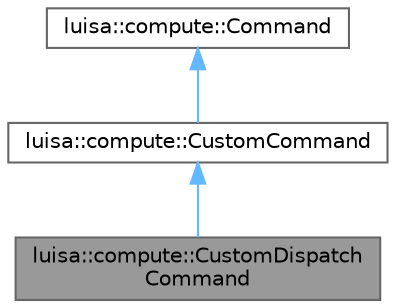 digraph "luisa::compute::CustomDispatchCommand"
{
 // LATEX_PDF_SIZE
  bgcolor="transparent";
  edge [fontname=Helvetica,fontsize=10,labelfontname=Helvetica,labelfontsize=10];
  node [fontname=Helvetica,fontsize=10,shape=box,height=0.2,width=0.4];
  Node1 [id="Node000001",label="luisa::compute::CustomDispatch\lCommand",height=0.2,width=0.4,color="gray40", fillcolor="grey60", style="filled", fontcolor="black",tooltip=" "];
  Node2 -> Node1 [id="edge1_Node000001_Node000002",dir="back",color="steelblue1",style="solid",tooltip=" "];
  Node2 [id="Node000002",label="luisa::compute::CustomCommand",height=0.2,width=0.4,color="gray40", fillcolor="white", style="filled",URL="$classluisa_1_1compute_1_1_custom_command.html",tooltip=" "];
  Node3 -> Node2 [id="edge2_Node000002_Node000003",dir="back",color="steelblue1",style="solid",tooltip=" "];
  Node3 [id="Node000003",label="luisa::compute::Command",height=0.2,width=0.4,color="gray40", fillcolor="white", style="filled",URL="$classluisa_1_1compute_1_1_command.html",tooltip=" "];
}
